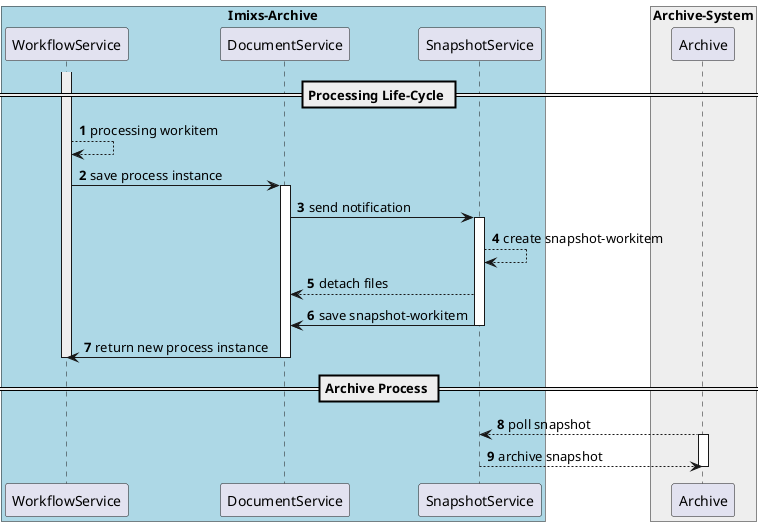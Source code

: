 @startuml
autonumber

box "Imixs-Archive" #LightBlue
participant WorkflowService
participant DocumentService
participant SnapshotService
end box

box "Archive-System" #EEEEEE
participant Archive
end box


== Processing Life-Cycle ==

activate WorkflowService #EEEEEE

WorkflowService --> WorkflowService : processing workitem

WorkflowService -> DocumentService: save process instance
activate DocumentService

DocumentService -> SnapshotService : send notification
activate SnapshotService
SnapshotService --> SnapshotService: create snapshot-workitem

SnapshotService --> DocumentService: detach files

SnapshotService -> DocumentService: save snapshot-workitem
deactivate SnapshotService
DocumentService -> WorkflowService: return new process instance
deactivate DocumentService
deactivate WorkflowService

== Archive Process ==

Archive --> SnapshotService : poll snapshot
activate Archive
SnapshotService --> Archive : archive snapshot
deactivate Archive

@enduml
